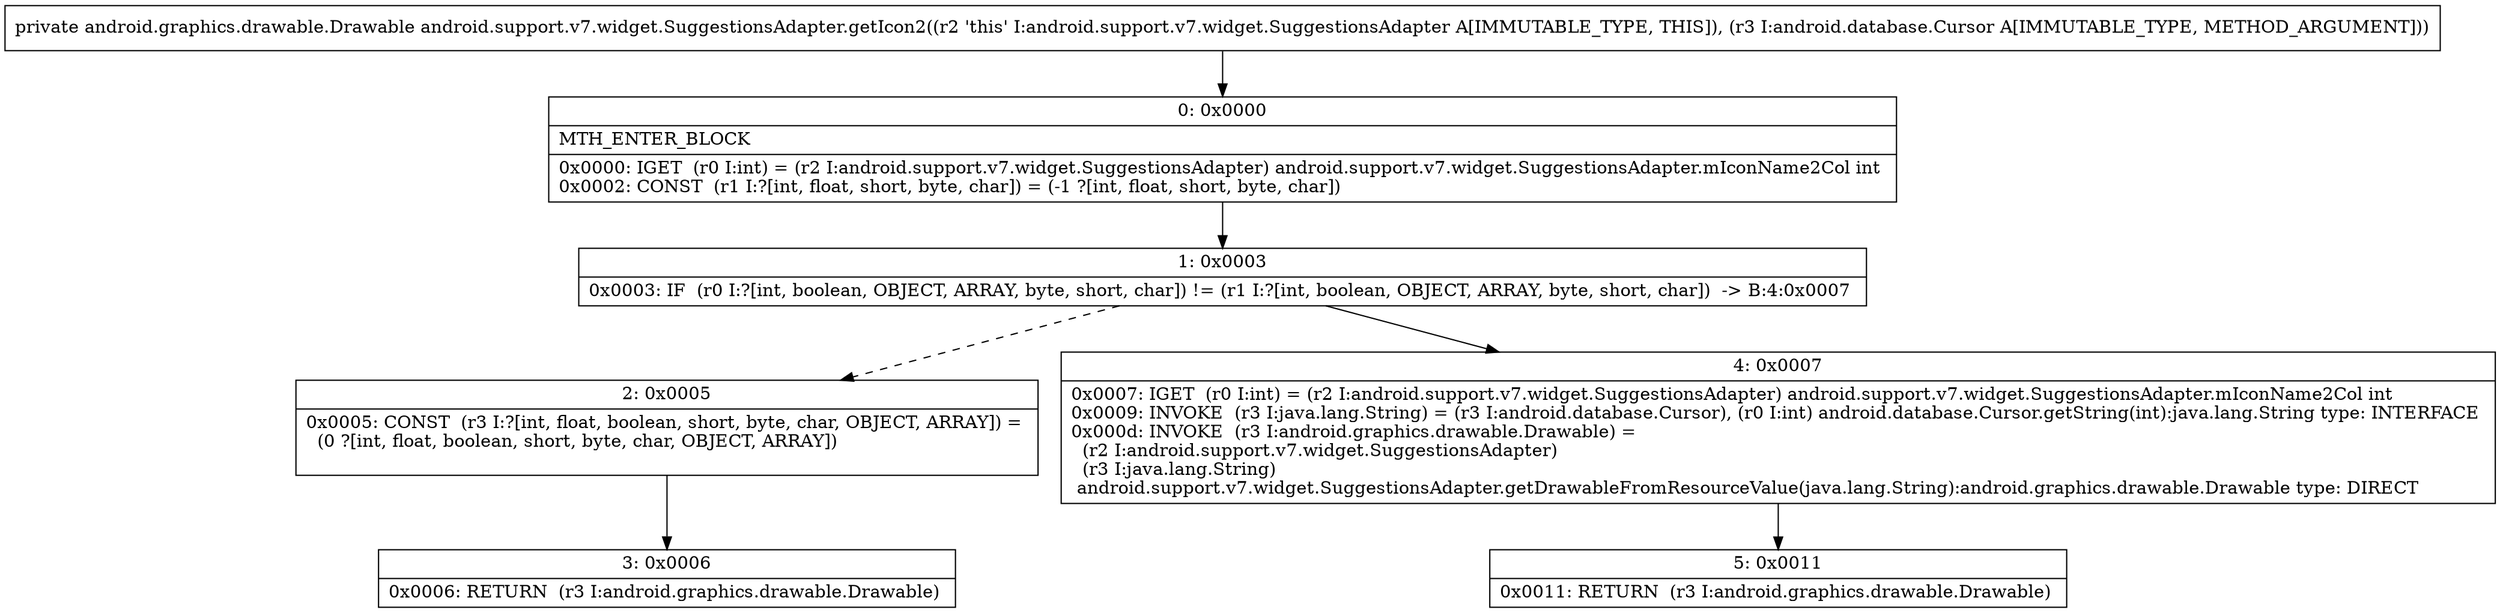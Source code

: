 digraph "CFG forandroid.support.v7.widget.SuggestionsAdapter.getIcon2(Landroid\/database\/Cursor;)Landroid\/graphics\/drawable\/Drawable;" {
Node_0 [shape=record,label="{0\:\ 0x0000|MTH_ENTER_BLOCK\l|0x0000: IGET  (r0 I:int) = (r2 I:android.support.v7.widget.SuggestionsAdapter) android.support.v7.widget.SuggestionsAdapter.mIconName2Col int \l0x0002: CONST  (r1 I:?[int, float, short, byte, char]) = (\-1 ?[int, float, short, byte, char]) \l}"];
Node_1 [shape=record,label="{1\:\ 0x0003|0x0003: IF  (r0 I:?[int, boolean, OBJECT, ARRAY, byte, short, char]) != (r1 I:?[int, boolean, OBJECT, ARRAY, byte, short, char])  \-\> B:4:0x0007 \l}"];
Node_2 [shape=record,label="{2\:\ 0x0005|0x0005: CONST  (r3 I:?[int, float, boolean, short, byte, char, OBJECT, ARRAY]) = \l  (0 ?[int, float, boolean, short, byte, char, OBJECT, ARRAY])\l \l}"];
Node_3 [shape=record,label="{3\:\ 0x0006|0x0006: RETURN  (r3 I:android.graphics.drawable.Drawable) \l}"];
Node_4 [shape=record,label="{4\:\ 0x0007|0x0007: IGET  (r0 I:int) = (r2 I:android.support.v7.widget.SuggestionsAdapter) android.support.v7.widget.SuggestionsAdapter.mIconName2Col int \l0x0009: INVOKE  (r3 I:java.lang.String) = (r3 I:android.database.Cursor), (r0 I:int) android.database.Cursor.getString(int):java.lang.String type: INTERFACE \l0x000d: INVOKE  (r3 I:android.graphics.drawable.Drawable) = \l  (r2 I:android.support.v7.widget.SuggestionsAdapter)\l  (r3 I:java.lang.String)\l android.support.v7.widget.SuggestionsAdapter.getDrawableFromResourceValue(java.lang.String):android.graphics.drawable.Drawable type: DIRECT \l}"];
Node_5 [shape=record,label="{5\:\ 0x0011|0x0011: RETURN  (r3 I:android.graphics.drawable.Drawable) \l}"];
MethodNode[shape=record,label="{private android.graphics.drawable.Drawable android.support.v7.widget.SuggestionsAdapter.getIcon2((r2 'this' I:android.support.v7.widget.SuggestionsAdapter A[IMMUTABLE_TYPE, THIS]), (r3 I:android.database.Cursor A[IMMUTABLE_TYPE, METHOD_ARGUMENT])) }"];
MethodNode -> Node_0;
Node_0 -> Node_1;
Node_1 -> Node_2[style=dashed];
Node_1 -> Node_4;
Node_2 -> Node_3;
Node_4 -> Node_5;
}

